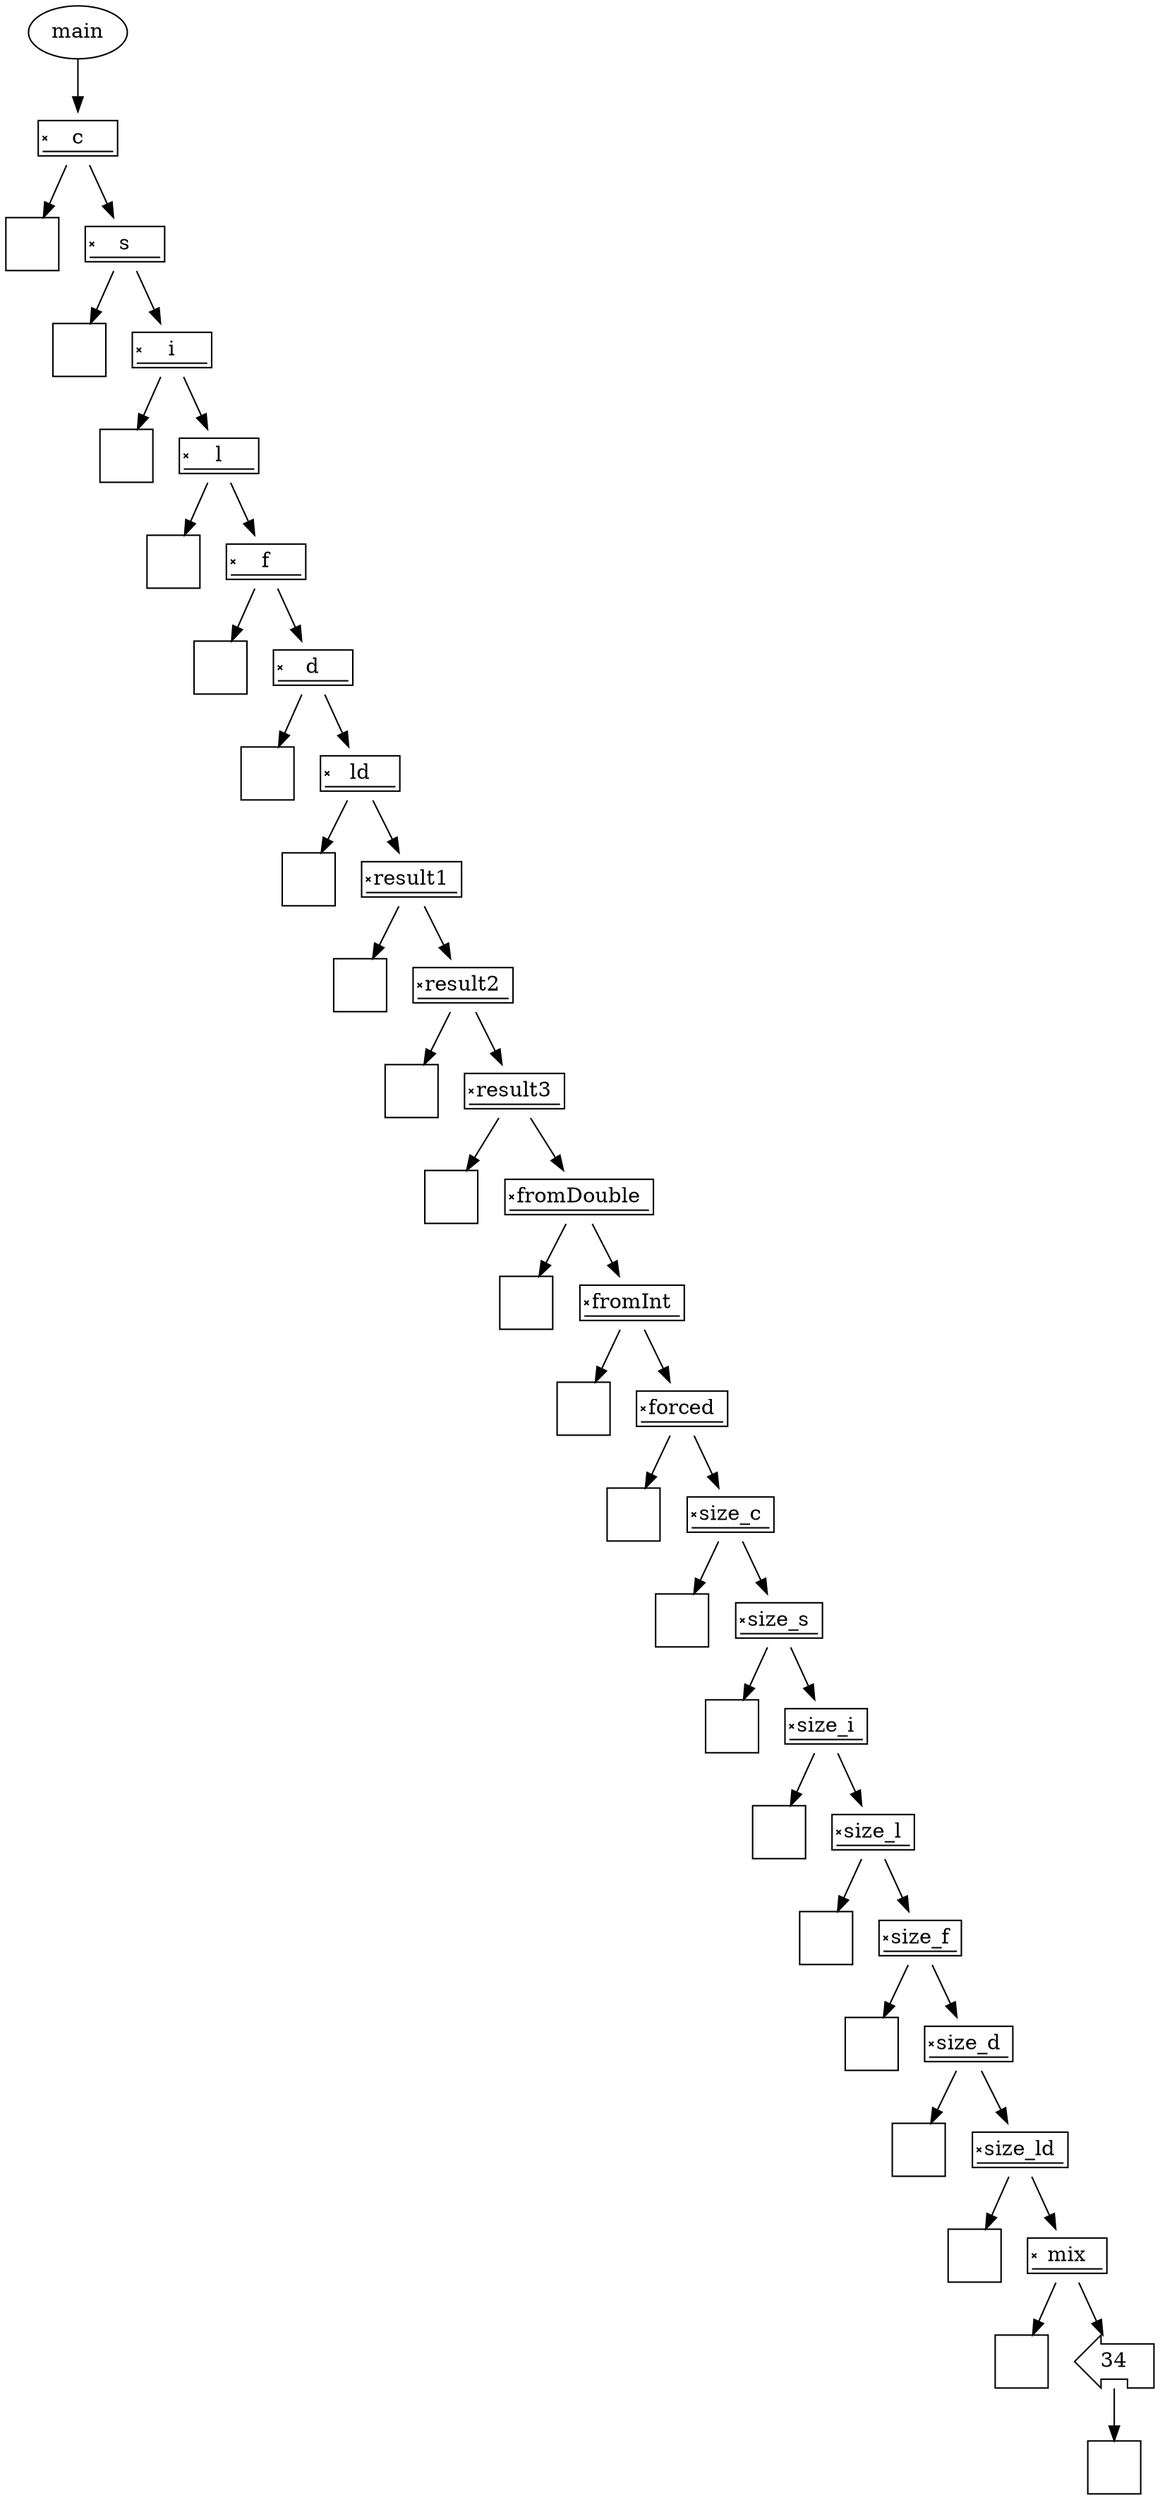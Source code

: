 digraph {
	graph [bb="0,0,736,1692"];
	node [label="\N"];
	"e3c15e37-65a6-4103-9e96-bff3afe1dff8"	[height=0.5,
		label=main,
		pos="49,1674",
		shape=ellipse,
		width=0.82932];
	"d670c91e-4dff-4a13-9b68-ee84ebe0840f"	[height=0.5,
		label=c,
		pos="49,1602",
		shape=signature,
		width=0.75];
	"e3c15e37-65a6-4103-9e96-bff3afe1dff8" -> "d670c91e-4dff-4a13-9b68-ee84ebe0840f"	[pos="e,49,1620.1 49,1655.7 49,1648.4 49,1639.7 49,1631.5"];
	"70c74d82-ea0b-49e1-a0fd-e85a7b515fab"	[height=0.5,
		label="",
		pos="18,1530",
		shape=square,
		width=0.5];
	"d670c91e-4dff-4a13-9b68-ee84ebe0840f" -> "70c74d82-ea0b-49e1-a0fd-e85a7b515fab"	[pos="e,25.575,1548.1 41.337,1583.7 37.958,1576.1 33.906,1566.9 30.133,1558.4"];
	"2ba6d043-6dd1-4df8-877e-d045cd94039b"	[height=0.5,
		label=s,
		pos="81,1530",
		shape=signature,
		width=0.75];
	"d670c91e-4dff-4a13-9b68-ee84ebe0840f" -> "2ba6d043-6dd1-4df8-877e-d045cd94039b"	[pos="e,73.181,1548.1 56.91,1583.7 60.398,1576.1 64.581,1566.9 68.476,1558.4"];
	"56f4ae5a-86d7-4bfd-8415-dce564fe197d"	[height=0.5,
		label="",
		pos="49,1458",
		shape=square,
		width=0.5];
	"2ba6d043-6dd1-4df8-877e-d045cd94039b" -> "56f4ae5a-86d7-4bfd-8415-dce564fe197d"	[pos="e,56.819,1476.1 73.09,1511.7 69.602,1504.1 65.419,1494.9 61.524,1486.4"];
	"1666bdc1-8ab4-4660-b7ce-efe1a5be2b20"	[height=0.5,
		label=i,
		pos="112,1458",
		shape=signature,
		width=0.75];
	"2ba6d043-6dd1-4df8-877e-d045cd94039b" -> "1666bdc1-8ab4-4660-b7ce-efe1a5be2b20"	[pos="e,104.43,1476.1 88.663,1511.7 92.042,1504.1 96.094,1494.9 99.867,1486.4"];
	"73a779c0-37c7-4d01-8ba3-b44defdab9ba"	[height=0.5,
		label="",
		pos="80,1386",
		shape=square,
		width=0.5];
	"1666bdc1-8ab4-4660-b7ce-efe1a5be2b20" -> "73a779c0-37c7-4d01-8ba3-b44defdab9ba"	[pos="e,87.819,1404.1 104.09,1439.7 100.6,1432.1 96.419,1422.9 92.524,1414.4"];
	"165fd550-b8b2-4ec4-9a1d-a84832f86588"	[height=0.5,
		label=l,
		pos="143,1386",
		shape=signature,
		width=0.75];
	"1666bdc1-8ab4-4660-b7ce-efe1a5be2b20" -> "165fd550-b8b2-4ec4-9a1d-a84832f86588"	[pos="e,135.43,1404.1 119.66,1439.7 123.04,1432.1 127.09,1422.9 130.87,1414.4"];
	"f605c0e3-fc83-4af1-a61c-5c6b39fe9732"	[height=0.5,
		label="",
		pos="111,1314",
		shape=square,
		width=0.5];
	"165fd550-b8b2-4ec4-9a1d-a84832f86588" -> "f605c0e3-fc83-4af1-a61c-5c6b39fe9732"	[pos="e,118.82,1332.1 135.09,1367.7 131.6,1360.1 127.42,1350.9 123.52,1342.4"];
	"7c177e91-8284-4b54-baf8-185133f53106"	[height=0.5,
		label=f,
		pos="174,1314",
		shape=signature,
		width=0.75];
	"165fd550-b8b2-4ec4-9a1d-a84832f86588" -> "7c177e91-8284-4b54-baf8-185133f53106"	[pos="e,166.43,1332.1 150.66,1367.7 154.04,1360.1 158.09,1350.9 161.87,1342.4"];
	"169bcc95-e1b8-47ff-9064-34e28b53009a"	[height=0.5,
		label="",
		pos="142,1242",
		shape=square,
		width=0.5];
	"7c177e91-8284-4b54-baf8-185133f53106" -> "169bcc95-e1b8-47ff-9064-34e28b53009a"	[pos="e,149.82,1260.1 166.09,1295.7 162.6,1288.1 158.42,1278.9 154.52,1270.4"];
	"a56806e4-a3ee-4cbd-9a22-ed77bdde9b2f"	[height=0.5,
		label=d,
		pos="205,1242",
		shape=signature,
		width=0.75];
	"7c177e91-8284-4b54-baf8-185133f53106" -> "a56806e4-a3ee-4cbd-9a22-ed77bdde9b2f"	[pos="e,197.43,1260.1 181.66,1295.7 185.04,1288.1 189.09,1278.9 192.87,1270.4"];
	"d4386cc0-8a25-4a89-bfd0-081e9cbbf71b"	[height=0.5,
		label="",
		pos="173,1170",
		shape=square,
		width=0.5];
	"a56806e4-a3ee-4cbd-9a22-ed77bdde9b2f" -> "d4386cc0-8a25-4a89-bfd0-081e9cbbf71b"	[pos="e,180.82,1188.1 197.09,1223.7 193.6,1216.1 189.42,1206.9 185.52,1198.4"];
	"a7a84e72-1bcf-4873-a5cc-42d48c28b0f0"	[height=0.5,
		label=ld,
		pos="236,1170",
		shape=signature,
		width=0.75];
	"a56806e4-a3ee-4cbd-9a22-ed77bdde9b2f" -> "a7a84e72-1bcf-4873-a5cc-42d48c28b0f0"	[pos="e,228.43,1188.1 212.66,1223.7 216.04,1216.1 220.09,1206.9 223.87,1198.4"];
	"31bed95c-10ac-4187-8ec4-ecc9e589a92b"	[height=0.5,
		label="",
		pos="204,1098",
		shape=square,
		width=0.5];
	"a7a84e72-1bcf-4873-a5cc-42d48c28b0f0" -> "31bed95c-10ac-4187-8ec4-ecc9e589a92b"	[pos="e,211.82,1116.1 228.09,1151.7 224.6,1144.1 220.42,1134.9 216.52,1126.4"];
	"2fc5011d-7371-4f0f-8d49-585653eefafb"	[height=0.5,
		label=result1,
		pos="267,1098",
		shape=signature,
		width=0.75];
	"a7a84e72-1bcf-4873-a5cc-42d48c28b0f0" -> "2fc5011d-7371-4f0f-8d49-585653eefafb"	[pos="e,259.43,1116.1 243.66,1151.7 247.04,1144.1 251.09,1134.9 254.87,1126.4"];
	"98da41e4-e54f-47a1-aad0-914cd6b0a9f7"	[height=0.5,
		label="",
		pos="235,1026",
		shape=square,
		width=0.5];
	"2fc5011d-7371-4f0f-8d49-585653eefafb" -> "98da41e4-e54f-47a1-aad0-914cd6b0a9f7"	[pos="e,242.82,1044.1 259.09,1079.7 255.6,1072.1 251.42,1062.9 247.52,1054.4"];
	"f8ae094f-5668-434f-9bbd-b225914b9582"	[height=0.5,
		label=result2,
		pos="298,1026",
		shape=signature,
		width=0.75];
	"2fc5011d-7371-4f0f-8d49-585653eefafb" -> "f8ae094f-5668-434f-9bbd-b225914b9582"	[pos="e,290.43,1044.1 274.66,1079.7 278.04,1072.1 282.09,1062.9 285.87,1054.4"];
	"716b6c1b-63a9-4edf-8b1d-58328e623a61"	[height=0.5,
		label="",
		pos="266,954",
		shape=square,
		width=0.5];
	"f8ae094f-5668-434f-9bbd-b225914b9582" -> "716b6c1b-63a9-4edf-8b1d-58328e623a61"	[pos="e,273.82,972.1 290.09,1007.7 286.6,1000.1 282.42,990.92 278.52,982.4"];
	"8f528a41-2187-4bf5-b7ae-f6d1a7f99ea0"	[height=0.5,
		label=result3,
		pos="329,954",
		shape=signature,
		width=0.75];
	"f8ae094f-5668-434f-9bbd-b225914b9582" -> "8f528a41-2187-4bf5-b7ae-f6d1a7f99ea0"	[pos="e,321.43,972.1 305.66,1007.7 309.04,1000.1 313.09,990.92 316.87,982.4"];
	"b1cc4334-f9de-439a-8fde-d05ccdc46d8e"	[height=0.5,
		label="",
		pos="290,882",
		shape=square,
		width=0.5];
	"8f528a41-2187-4bf5-b7ae-f6d1a7f99ea0" -> "b1cc4334-f9de-439a-8fde-d05ccdc46d8e"	[pos="e,299.53,900.1 319.36,935.7 315.06,927.98 309.9,918.71 305.11,910.11"];
	"f243191a-1220-4395-94eb-5f978082ac0a"	[height=0.5,
		label=fromDouble,
		pos="367,882",
		shape=signature,
		width=1.1493];
	"8f528a41-2187-4bf5-b7ae-f6d1a7f99ea0" -> "f243191a-1220-4395-94eb-5f978082ac0a"	[pos="e,357.71,900.1 338.39,935.7 342.58,927.98 347.61,918.71 352.28,910.11"];
	"4613c11c-07a9-4c9b-aa95-36328d22dcb2"	[height=0.5,
		label="",
		pos="334,810",
		shape=square,
		width=0.5];
	"f243191a-1220-4395-94eb-5f978082ac0a" -> "4613c11c-07a9-4c9b-aa95-36328d22dcb2"	[pos="e,342.06,828.1 358.84,863.7 355.25,856.07 350.93,846.92 346.92,838.4"];
	"fbebc567-ea1a-4534-97ab-0518ede80255"	[height=0.5,
		label=fromInt,
		pos="399,810",
		shape=signature,
		width=0.80556];
	"f243191a-1220-4395-94eb-5f978082ac0a" -> "fbebc567-ea1a-4534-97ab-0518ede80255"	[pos="e,391.18,828.1 374.91,863.7 378.4,856.07 382.58,846.92 386.48,838.4"];
	"1fd10f81-5d12-4aa4-91f0-fb49c152dc7f"	[height=0.5,
		label="",
		pos="367,738",
		shape=square,
		width=0.5];
	"fbebc567-ea1a-4534-97ab-0518ede80255" -> "1fd10f81-5d12-4aa4-91f0-fb49c152dc7f"	[pos="e,374.82,756.1 391.09,791.7 387.6,784.07 383.42,774.92 379.52,766.4"];
	"56b02e82-04c0-4bc7-9682-9512ede8bdd4"	[height=0.5,
		label=forced,
		pos="430,738",
		shape=signature,
		width=0.75];
	"fbebc567-ea1a-4534-97ab-0518ede80255" -> "56b02e82-04c0-4bc7-9682-9512ede8bdd4"	[pos="e,422.43,756.1 406.66,791.7 410.04,784.07 414.09,774.92 417.87,766.4"];
	"5ccdd2e8-0885-4824-965d-dfeec6187804"	[height=0.5,
		label="",
		pos="398,666",
		shape=square,
		width=0.5];
	"56b02e82-04c0-4bc7-9682-9512ede8bdd4" -> "5ccdd2e8-0885-4824-965d-dfeec6187804"	[pos="e,405.82,684.1 422.09,719.7 418.6,712.07 414.42,702.92 410.52,694.4"];
	"a0a4a20a-dd94-4573-a02e-f509b25a6e16"	[height=0.5,
		label=size_c,
		pos="461,666",
		shape=signature,
		width=0.75];
	"56b02e82-04c0-4bc7-9682-9512ede8bdd4" -> "a0a4a20a-dd94-4573-a02e-f509b25a6e16"	[pos="e,453.43,684.1 437.66,719.7 441.04,712.07 445.09,702.92 448.87,694.4"];
	"e7037d0b-48cd-43f4-aa21-db4f109c1527"	[height=0.5,
		label="",
		pos="429,594",
		shape=square,
		width=0.5];
	"a0a4a20a-dd94-4573-a02e-f509b25a6e16" -> "e7037d0b-48cd-43f4-aa21-db4f109c1527"	[pos="e,436.82,612.1 453.09,647.7 449.6,640.07 445.42,630.92 441.52,622.4"];
	"a020f6a9-8c50-4585-bfbf-bd199229dfa4"	[height=0.5,
		label=size_s,
		pos="492,594",
		shape=signature,
		width=0.75];
	"a0a4a20a-dd94-4573-a02e-f509b25a6e16" -> "a020f6a9-8c50-4585-bfbf-bd199229dfa4"	[pos="e,484.43,612.1 468.66,647.7 472.04,640.07 476.09,630.92 479.87,622.4"];
	"218323b7-7f43-4b7d-9e68-c78948293102"	[height=0.5,
		label="",
		pos="460,522",
		shape=square,
		width=0.5];
	"a020f6a9-8c50-4585-bfbf-bd199229dfa4" -> "218323b7-7f43-4b7d-9e68-c78948293102"	[pos="e,467.82,540.1 484.09,575.7 480.6,568.07 476.42,558.92 472.52,550.4"];
	"af97b53f-508b-4841-8786-9dd4292e73ff"	[height=0.5,
		label=size_i,
		pos="523,522",
		shape=signature,
		width=0.75];
	"a020f6a9-8c50-4585-bfbf-bd199229dfa4" -> "af97b53f-508b-4841-8786-9dd4292e73ff"	[pos="e,515.43,540.1 499.66,575.7 503.04,568.07 507.09,558.92 510.87,550.4"];
	"e28dc590-9946-4b99-bbfe-155bd4eebbe5"	[height=0.5,
		label="",
		pos="491,450",
		shape=square,
		width=0.5];
	"af97b53f-508b-4841-8786-9dd4292e73ff" -> "e28dc590-9946-4b99-bbfe-155bd4eebbe5"	[pos="e,498.82,468.1 515.09,503.7 511.6,496.07 507.42,486.92 503.52,478.4"];
	"8a40ea08-4938-4611-9fc8-fe085945149a"	[height=0.5,
		label=size_l,
		pos="554,450",
		shape=signature,
		width=0.75];
	"af97b53f-508b-4841-8786-9dd4292e73ff" -> "8a40ea08-4938-4611-9fc8-fe085945149a"	[pos="e,546.43,468.1 530.66,503.7 534.04,496.07 538.09,486.92 541.87,478.4"];
	"603da97c-7640-4ab3-8bc3-1bd238696a7e"	[height=0.5,
		label="",
		pos="522,378",
		shape=square,
		width=0.5];
	"8a40ea08-4938-4611-9fc8-fe085945149a" -> "603da97c-7640-4ab3-8bc3-1bd238696a7e"	[pos="e,529.82,396.1 546.09,431.7 542.6,424.07 538.42,414.92 534.52,406.4"];
	"f1c69468-f9bc-4e5d-8ffc-d6498370a9a8"	[height=0.5,
		label=size_f,
		pos="585,378",
		shape=signature,
		width=0.75];
	"8a40ea08-4938-4611-9fc8-fe085945149a" -> "f1c69468-f9bc-4e5d-8ffc-d6498370a9a8"	[pos="e,577.43,396.1 561.66,431.7 565.04,424.07 569.09,414.92 572.87,406.4"];
	"64dac8a1-b864-47a9-b77e-9dced7f933d7"	[height=0.5,
		label="",
		pos="553,306",
		shape=square,
		width=0.5];
	"f1c69468-f9bc-4e5d-8ffc-d6498370a9a8" -> "64dac8a1-b864-47a9-b77e-9dced7f933d7"	[pos="e,560.82,324.1 577.09,359.7 573.6,352.07 569.42,342.92 565.52,334.4"];
	"f9985415-5a59-4fde-ad4e-d1f071eecf44"	[height=0.5,
		label=size_d,
		pos="616,306",
		shape=signature,
		width=0.75];
	"f1c69468-f9bc-4e5d-8ffc-d6498370a9a8" -> "f9985415-5a59-4fde-ad4e-d1f071eecf44"	[pos="e,608.43,324.1 592.66,359.7 596.04,352.07 600.09,342.92 603.87,334.4"];
	"0ca2e237-8a34-4bb3-9e3b-53aa4c5b154d"	[height=0.5,
		label="",
		pos="584,234",
		shape=square,
		width=0.5];
	"f9985415-5a59-4fde-ad4e-d1f071eecf44" -> "0ca2e237-8a34-4bb3-9e3b-53aa4c5b154d"	[pos="e,591.82,252.1 608.09,287.7 604.6,280.07 600.42,270.92 596.52,262.4"];
	"53b2d1ca-43d6-410b-b155-08d80f313eff"	[height=0.5,
		label=size_ld,
		pos="647,234",
		shape=signature,
		width=0.75347];
	"f9985415-5a59-4fde-ad4e-d1f071eecf44" -> "53b2d1ca-43d6-410b-b155-08d80f313eff"	[pos="e,639.43,252.1 623.66,287.7 627.04,280.07 631.09,270.92 634.87,262.4"];
	"f49b66f6-2adf-454a-a848-773445679a64"	[height=0.5,
		label="",
		pos="615,162",
		shape=square,
		width=0.5];
	"53b2d1ca-43d6-410b-b155-08d80f313eff" -> "f49b66f6-2adf-454a-a848-773445679a64"	[pos="e,622.82,180.1 639.09,215.7 635.6,208.07 631.42,198.92 627.52,190.4"];
	"65a3f3b8-26e6-4b0d-9962-fb5fb7a421b1"	[height=0.5,
		label=mix,
		pos="678,162",
		shape=signature,
		width=0.75];
	"53b2d1ca-43d6-410b-b155-08d80f313eff" -> "65a3f3b8-26e6-4b0d-9962-fb5fb7a421b1"	[pos="e,670.43,180.1 654.66,215.7 658.04,208.07 662.09,198.92 665.87,190.4"];
	"fb60999a-3098-4b1a-a085-dc98e34aa5a1"	[height=0.5,
		label="",
		pos="646,90",
		shape=square,
		width=0.5];
	"65a3f3b8-26e6-4b0d-9962-fb5fb7a421b1" -> "fb60999a-3098-4b1a-a085-dc98e34aa5a1"	[pos="e,653.82,108.1 670.09,143.7 666.6,136.07 662.42,126.92 658.52,118.4"];
	"ce8a21e1-7560-46f8-9a5e-3929f7688251"	[height=0.5,
		label=34,
		pos="709,90",
		shape=lpromoter,
		width=0.75];
	"65a3f3b8-26e6-4b0d-9962-fb5fb7a421b1" -> "ce8a21e1-7560-46f8-9a5e-3929f7688251"	[pos="e,701.43,108.1 685.66,143.7 689.04,136.07 693.09,126.92 696.87,118.4"];
	"8e215555-6366-407c-801c-3afd504c3253"	[height=0.5,
		label="",
		pos="709,18",
		shape=square,
		width=0.5];
	"ce8a21e1-7560-46f8-9a5e-3929f7688251" -> "8e215555-6366-407c-801c-3afd504c3253"	[pos="e,709,36.104 709,71.697 709,64.407 709,55.726 709,47.536"];
}

